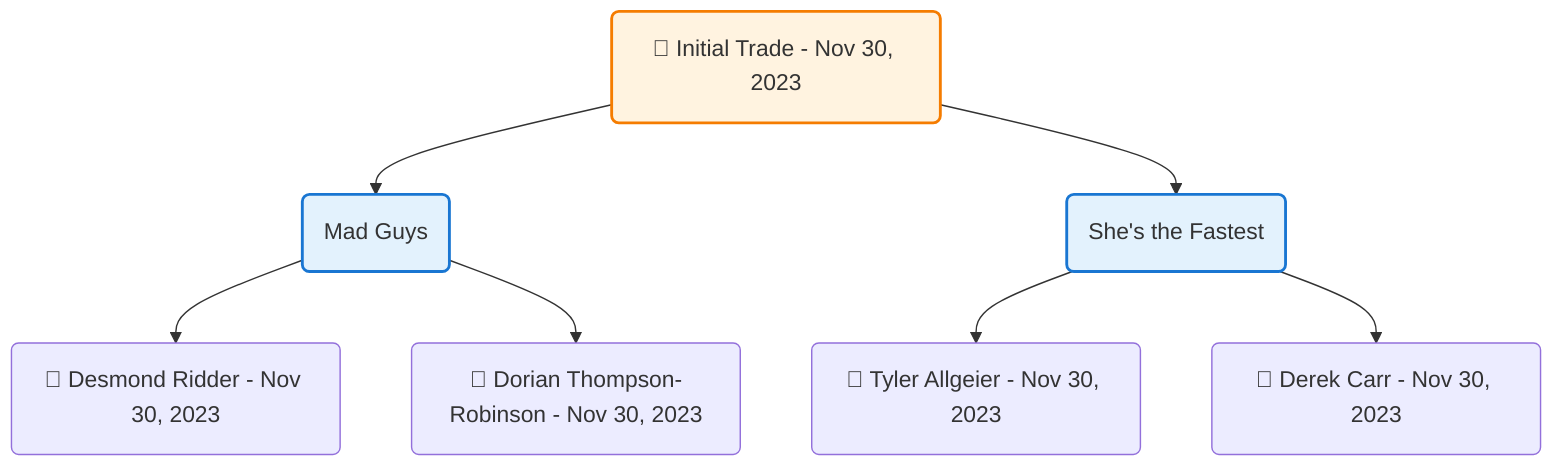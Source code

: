 flowchart TD

    TRADE_MAIN("🔄 Initial Trade - Nov 30, 2023")
    TEAM_1("Mad Guys")
    TEAM_2("She's the Fastest")
    NODE_f5a98a16-479e-4c27-9224-25333b890b82("🔄 Desmond Ridder - Nov 30, 2023")
    NODE_a9e4648c-fddb-4b64-8f97-620df10e1ec5("🔄 Tyler Allgeier - Nov 30, 2023")
    NODE_12b061b5-21ea-488b-bcb6-9ee053f7c88b("🔄 Dorian Thompson-Robinson - Nov 30, 2023")
    NODE_c24f434b-acb5-41e3-af28-e996975f9f14("🔄 Derek Carr - Nov 30, 2023")

    TRADE_MAIN --> TEAM_1
    TRADE_MAIN --> TEAM_2
    TEAM_1 --> NODE_f5a98a16-479e-4c27-9224-25333b890b82
    TEAM_2 --> NODE_a9e4648c-fddb-4b64-8f97-620df10e1ec5
    TEAM_1 --> NODE_12b061b5-21ea-488b-bcb6-9ee053f7c88b
    TEAM_2 --> NODE_c24f434b-acb5-41e3-af28-e996975f9f14

    %% Node styling
    classDef teamNode fill:#e3f2fd,stroke:#1976d2,stroke-width:2px
    classDef tradeNode fill:#fff3e0,stroke:#f57c00,stroke-width:2px
    classDef playerNode fill:#f3e5f5,stroke:#7b1fa2,stroke-width:1px
    classDef nonRootPlayerNode fill:#f5f5f5,stroke:#757575,stroke-width:1px
    classDef endNode fill:#ffebee,stroke:#c62828,stroke-width:2px
    classDef waiverNode fill:#e8f5e8,stroke:#388e3c,stroke-width:2px
    classDef championshipNode fill:#fff9c4,stroke:#f57f17,stroke-width:3px

    class TEAM_1,TEAM_2 teamNode
    class TRADE_MAIN tradeNode